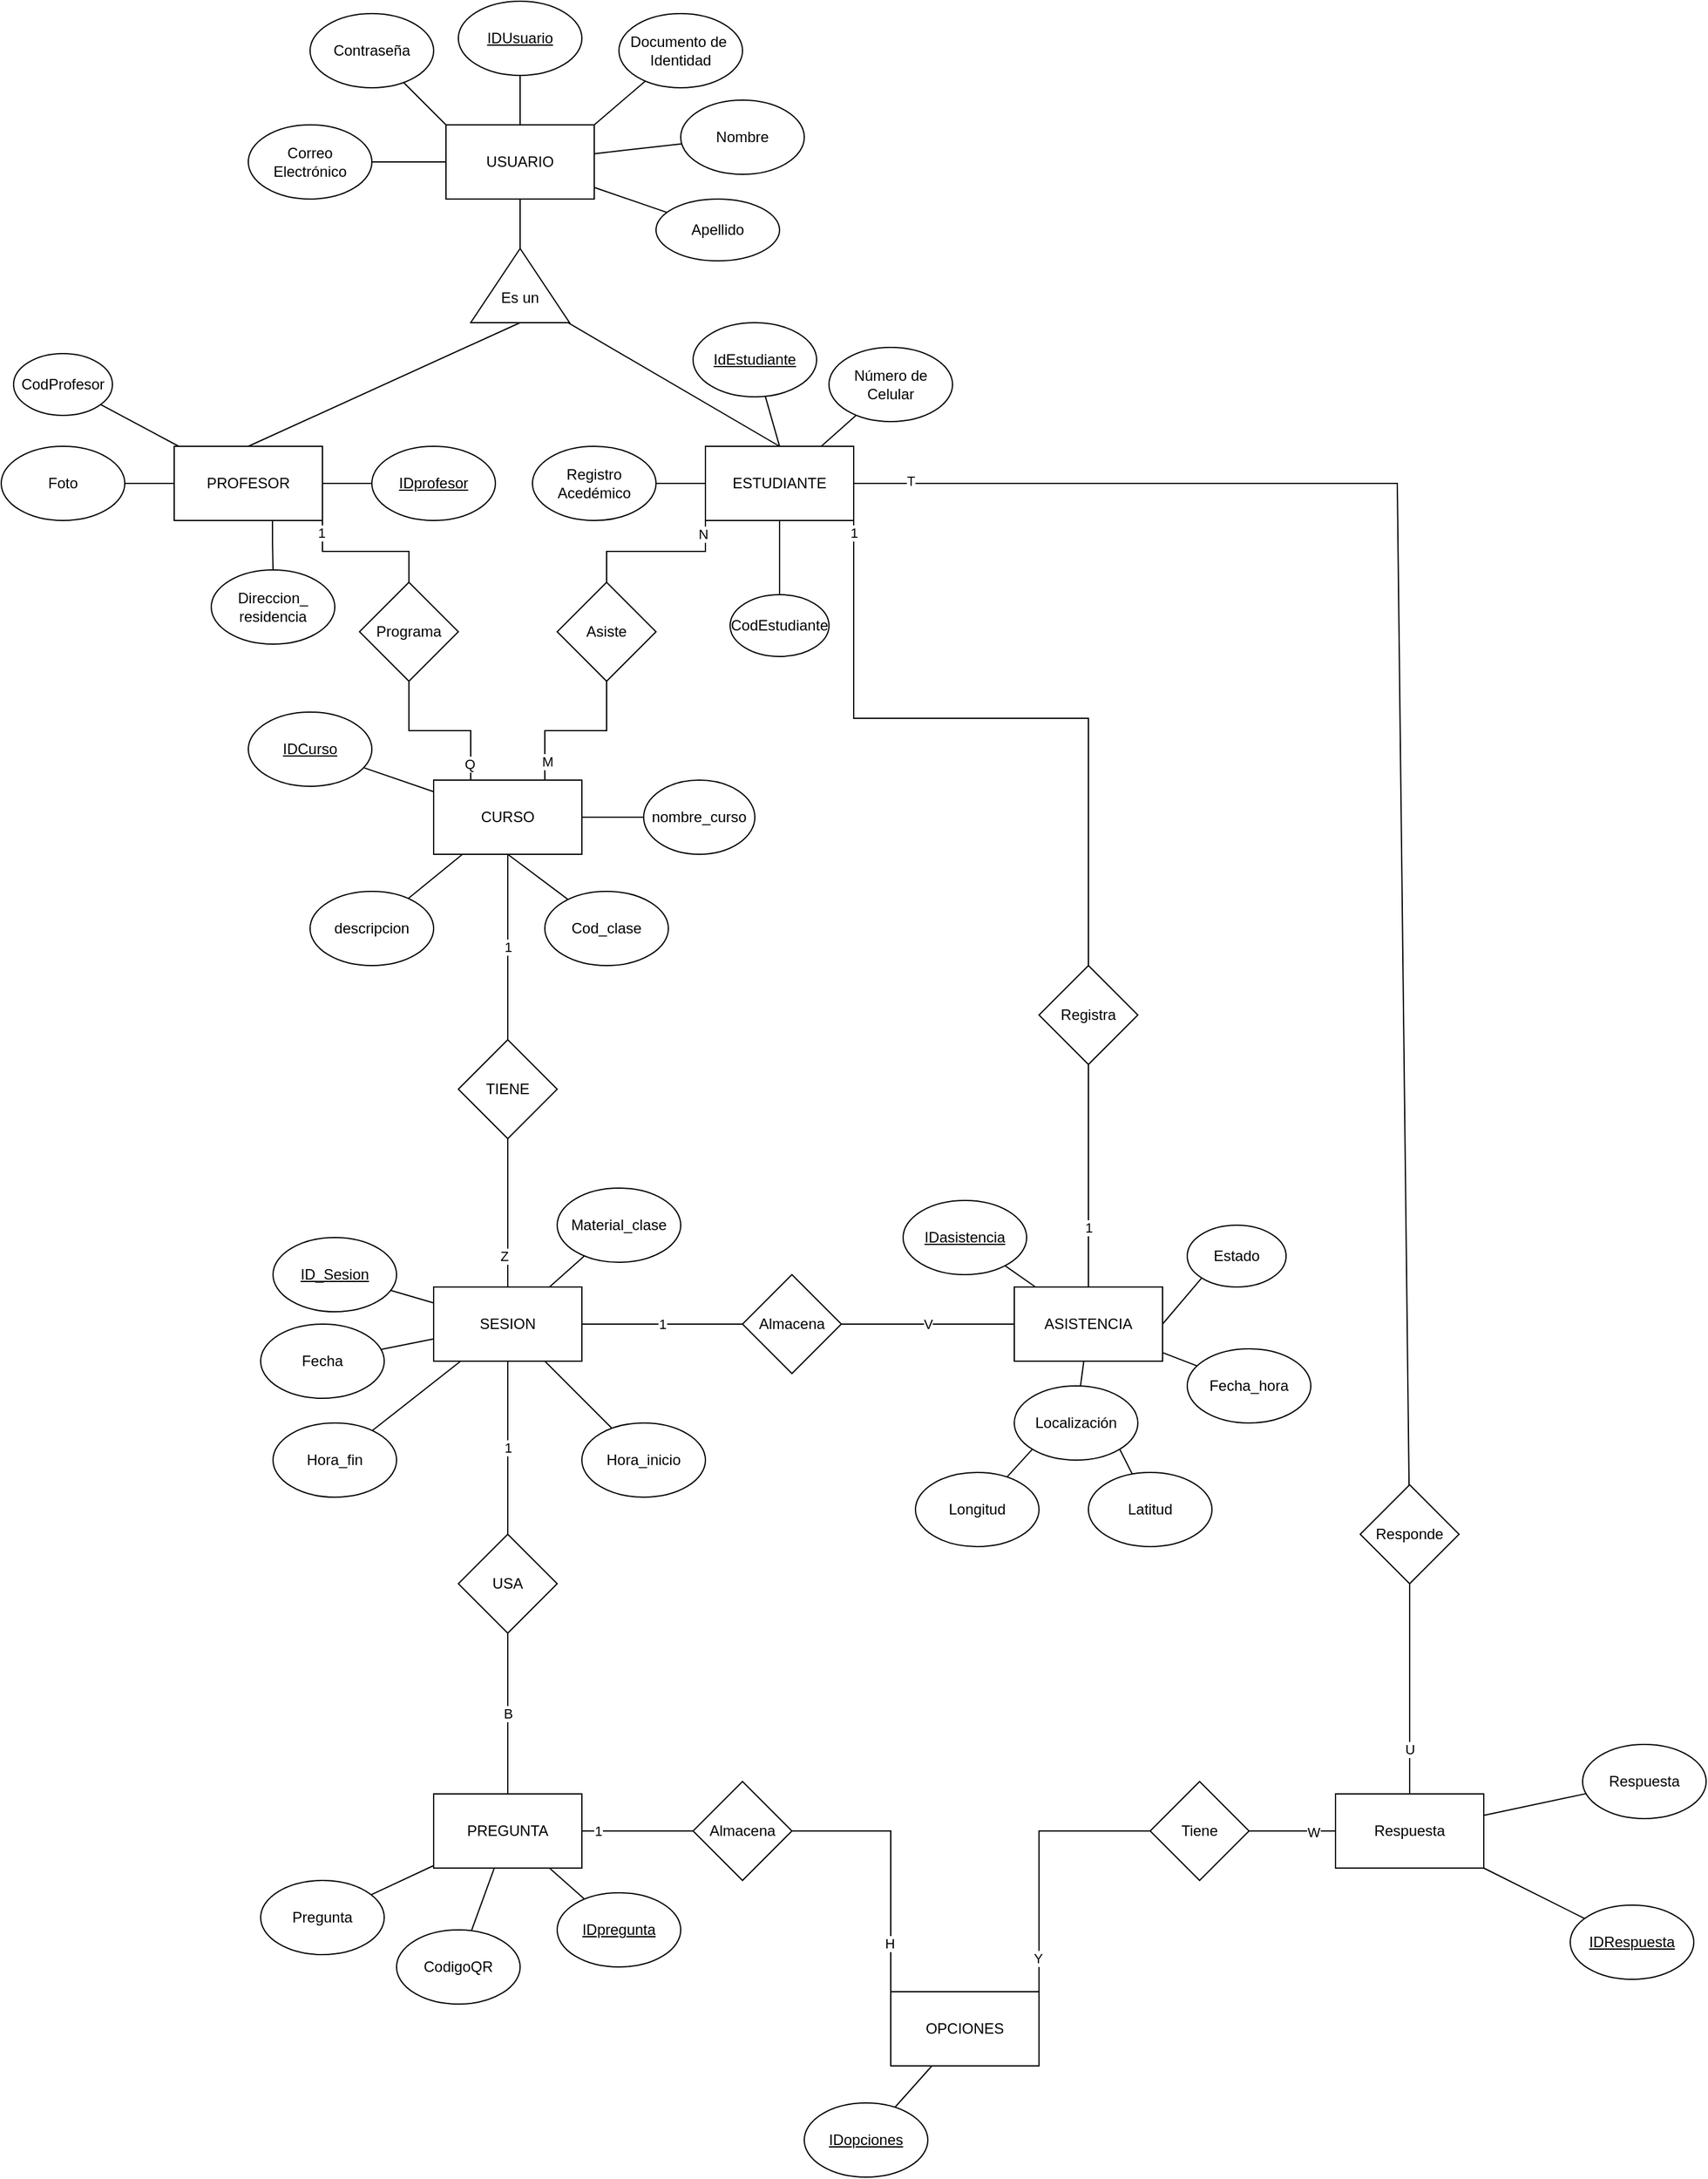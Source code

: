 <mxfile version="24.8.6">
  <diagram name="Página-1" id="SKr4JnAI6dUfP8ET-OXA">
    <mxGraphModel dx="2868" dy="1560" grid="1" gridSize="10" guides="1" tooltips="1" connect="1" arrows="1" fold="1" page="1" pageScale="1" pageWidth="1920" pageHeight="1200" math="0" shadow="0">
      <root>
        <mxCell id="0" />
        <mxCell id="1" parent="0" />
        <mxCell id="InTDDSVPD--su6Mw10KX-32" value="" style="edgeStyle=orthogonalEdgeStyle;rounded=0;orthogonalLoop=1;jettySize=auto;html=1;endArrow=none;endFill=0;" parent="1" source="InTDDSVPD--su6Mw10KX-1" target="InTDDSVPD--su6Mw10KX-16" edge="1">
          <mxGeometry relative="1" as="geometry" />
        </mxCell>
        <mxCell id="InTDDSVPD--su6Mw10KX-33" value="" style="edgeStyle=orthogonalEdgeStyle;rounded=0;orthogonalLoop=1;jettySize=auto;html=1;endArrow=none;endFill=0;" parent="1" source="InTDDSVPD--su6Mw10KX-1" target="InTDDSVPD--su6Mw10KX-14" edge="1">
          <mxGeometry relative="1" as="geometry" />
        </mxCell>
        <mxCell id="InTDDSVPD--su6Mw10KX-86" value="" style="rounded=0;orthogonalLoop=1;jettySize=auto;html=1;endArrow=none;endFill=0;" parent="1" source="InTDDSVPD--su6Mw10KX-1" target="InTDDSVPD--su6Mw10KX-77" edge="1">
          <mxGeometry relative="1" as="geometry" />
        </mxCell>
        <mxCell id="InTDDSVPD--su6Mw10KX-1" value="USUARIO" style="rounded=0;whiteSpace=wrap;html=1;" parent="1" vertex="1">
          <mxGeometry x="740" y="100" width="120" height="60" as="geometry" />
        </mxCell>
        <mxCell id="InTDDSVPD--su6Mw10KX-38" value="" style="rounded=0;orthogonalLoop=1;jettySize=auto;html=1;endArrow=none;endFill=0;exitX=0.5;exitY=0;exitDx=0;exitDy=0;" parent="1" source="InTDDSVPD--su6Mw10KX-2" target="InTDDSVPD--su6Mw10KX-17" edge="1">
          <mxGeometry relative="1" as="geometry">
            <mxPoint x="1040" y="360" as="sourcePoint" />
          </mxGeometry>
        </mxCell>
        <mxCell id="InTDDSVPD--su6Mw10KX-40" value="" style="rounded=0;orthogonalLoop=1;jettySize=auto;html=1;endArrow=none;endFill=0;" parent="1" source="InTDDSVPD--su6Mw10KX-2" target="InTDDSVPD--su6Mw10KX-22" edge="1">
          <mxGeometry relative="1" as="geometry" />
        </mxCell>
        <mxCell id="InTDDSVPD--su6Mw10KX-2" value="ESTUDIANTE" style="rounded=0;whiteSpace=wrap;html=1;" parent="1" vertex="1">
          <mxGeometry x="950" y="360" width="120" height="60" as="geometry" />
        </mxCell>
        <mxCell id="InTDDSVPD--su6Mw10KX-29" value="" style="edgeStyle=orthogonalEdgeStyle;rounded=0;orthogonalLoop=1;jettySize=auto;html=1;endArrow=none;endFill=0;" parent="1" source="InTDDSVPD--su6Mw10KX-3" target="InTDDSVPD--su6Mw10KX-21" edge="1">
          <mxGeometry relative="1" as="geometry" />
        </mxCell>
        <mxCell id="InTDDSVPD--su6Mw10KX-30" value="" style="edgeStyle=orthogonalEdgeStyle;rounded=0;orthogonalLoop=1;jettySize=auto;html=1;endArrow=none;endFill=0;" parent="1" source="InTDDSVPD--su6Mw10KX-3" target="InTDDSVPD--su6Mw10KX-18" edge="1">
          <mxGeometry relative="1" as="geometry" />
        </mxCell>
        <mxCell id="InTDDSVPD--su6Mw10KX-31" value="" style="edgeStyle=orthogonalEdgeStyle;rounded=0;orthogonalLoop=1;jettySize=auto;html=1;endArrow=none;endFill=0;exitX=0.663;exitY=0.964;exitDx=0;exitDy=0;exitPerimeter=0;" parent="1" source="InTDDSVPD--su6Mw10KX-3" target="InTDDSVPD--su6Mw10KX-20" edge="1">
          <mxGeometry relative="1" as="geometry" />
        </mxCell>
        <mxCell id="InTDDSVPD--su6Mw10KX-3" value="PROFESOR" style="rounded=0;whiteSpace=wrap;html=1;" parent="1" vertex="1">
          <mxGeometry x="520" y="360" width="120" height="60" as="geometry" />
        </mxCell>
        <mxCell id="InTDDSVPD--su6Mw10KX-46" value="" style="rounded=0;orthogonalLoop=1;jettySize=auto;html=1;endArrow=none;endFill=0;" parent="1" source="InTDDSVPD--su6Mw10KX-5" target="InTDDSVPD--su6Mw10KX-41" edge="1">
          <mxGeometry relative="1" as="geometry" />
        </mxCell>
        <mxCell id="InTDDSVPD--su6Mw10KX-5" value="CURSO" style="rounded=0;whiteSpace=wrap;html=1;" parent="1" vertex="1">
          <mxGeometry x="730" y="630" width="120" height="60" as="geometry" />
        </mxCell>
        <mxCell id="InTDDSVPD--su6Mw10KX-57" value="" style="rounded=0;orthogonalLoop=1;jettySize=auto;html=1;endArrow=none;endFill=0;" parent="1" source="InTDDSVPD--su6Mw10KX-6" target="InTDDSVPD--su6Mw10KX-56" edge="1">
          <mxGeometry relative="1" as="geometry" />
        </mxCell>
        <mxCell id="InTDDSVPD--su6Mw10KX-60" value="" style="rounded=0;orthogonalLoop=1;jettySize=auto;html=1;endArrow=none;endFill=0;" parent="1" source="InTDDSVPD--su6Mw10KX-6" target="InTDDSVPD--su6Mw10KX-51" edge="1">
          <mxGeometry relative="1" as="geometry" />
        </mxCell>
        <mxCell id="InTDDSVPD--su6Mw10KX-6" value="ASISTENCIA" style="rounded=0;whiteSpace=wrap;html=1;" parent="1" vertex="1">
          <mxGeometry x="1200" y="1040" width="120" height="60" as="geometry" />
        </mxCell>
        <mxCell id="Obs5ATMhI5aagDlobxmG-7" value="" style="edgeStyle=orthogonalEdgeStyle;rounded=0;orthogonalLoop=1;jettySize=auto;html=1;endArrow=none;endFill=0;" parent="1" source="InTDDSVPD--su6Mw10KX-7" target="pCD0jgpHs92SvYQqpGJX-36" edge="1">
          <mxGeometry relative="1" as="geometry" />
        </mxCell>
        <mxCell id="Obs5ATMhI5aagDlobxmG-8" value="1" style="edgeLabel;html=1;align=center;verticalAlign=middle;resizable=0;points=[];" parent="Obs5ATMhI5aagDlobxmG-7" vertex="1" connectable="0">
          <mxGeometry x="-0.708" relative="1" as="geometry">
            <mxPoint as="offset" />
          </mxGeometry>
        </mxCell>
        <mxCell id="InTDDSVPD--su6Mw10KX-7" value="PREGUNTA" style="rounded=0;whiteSpace=wrap;html=1;" parent="1" vertex="1">
          <mxGeometry x="730" y="1450" width="120" height="60" as="geometry" />
        </mxCell>
        <mxCell id="InTDDSVPD--su6Mw10KX-35" value="" style="rounded=0;orthogonalLoop=1;jettySize=auto;html=1;entryX=1;entryY=0;entryDx=0;entryDy=0;endArrow=none;endFill=0;" parent="1" source="InTDDSVPD--su6Mw10KX-11" target="InTDDSVPD--su6Mw10KX-1" edge="1">
          <mxGeometry relative="1" as="geometry" />
        </mxCell>
        <mxCell id="InTDDSVPD--su6Mw10KX-11" value="Documento de&amp;nbsp;&lt;div&gt;Identidad&lt;/div&gt;" style="ellipse;whiteSpace=wrap;html=1;" parent="1" vertex="1">
          <mxGeometry x="880" y="10" width="100" height="60" as="geometry" />
        </mxCell>
        <mxCell id="InTDDSVPD--su6Mw10KX-34" value="" style="rounded=0;orthogonalLoop=1;jettySize=auto;html=1;entryX=0;entryY=0;entryDx=0;entryDy=0;endArrow=none;endFill=0;" parent="1" source="InTDDSVPD--su6Mw10KX-13" target="InTDDSVPD--su6Mw10KX-1" edge="1">
          <mxGeometry relative="1" as="geometry" />
        </mxCell>
        <mxCell id="InTDDSVPD--su6Mw10KX-13" value="Contraseña" style="ellipse;whiteSpace=wrap;html=1;" parent="1" vertex="1">
          <mxGeometry x="630" y="10" width="100" height="60" as="geometry" />
        </mxCell>
        <mxCell id="InTDDSVPD--su6Mw10KX-14" value="Correo Electrónico" style="ellipse;whiteSpace=wrap;html=1;" parent="1" vertex="1">
          <mxGeometry x="580" y="100" width="100" height="60" as="geometry" />
        </mxCell>
        <mxCell id="InTDDSVPD--su6Mw10KX-36" value="" style="rounded=0;orthogonalLoop=1;jettySize=auto;html=1;endArrow=none;endFill=0;" parent="1" source="InTDDSVPD--su6Mw10KX-15" target="InTDDSVPD--su6Mw10KX-1" edge="1">
          <mxGeometry relative="1" as="geometry" />
        </mxCell>
        <mxCell id="InTDDSVPD--su6Mw10KX-15" value="Nombre" style="ellipse;whiteSpace=wrap;html=1;" parent="1" vertex="1">
          <mxGeometry x="930" y="80" width="100" height="60" as="geometry" />
        </mxCell>
        <mxCell id="InTDDSVPD--su6Mw10KX-16" value="&lt;u&gt;IDUsuario&lt;/u&gt;" style="ellipse;whiteSpace=wrap;html=1;" parent="1" vertex="1">
          <mxGeometry x="750" width="100" height="60" as="geometry" />
        </mxCell>
        <mxCell id="InTDDSVPD--su6Mw10KX-17" value="&lt;u&gt;IdEstudiante&lt;/u&gt;" style="ellipse;whiteSpace=wrap;html=1;" parent="1" vertex="1">
          <mxGeometry x="940" y="260" width="100" height="60" as="geometry" />
        </mxCell>
        <mxCell id="InTDDSVPD--su6Mw10KX-18" value="&lt;u&gt;IDprofesor&lt;/u&gt;" style="ellipse;whiteSpace=wrap;html=1;" parent="1" vertex="1">
          <mxGeometry x="680" y="360" width="100" height="60" as="geometry" />
        </mxCell>
        <mxCell id="InTDDSVPD--su6Mw10KX-20" value="Direccion_&lt;div&gt;residencia&lt;/div&gt;" style="ellipse;whiteSpace=wrap;html=1;" parent="1" vertex="1">
          <mxGeometry x="550" y="460" width="100" height="60" as="geometry" />
        </mxCell>
        <mxCell id="InTDDSVPD--su6Mw10KX-21" value="Foto" style="ellipse;whiteSpace=wrap;html=1;" parent="1" vertex="1">
          <mxGeometry x="380" y="360" width="100" height="60" as="geometry" />
        </mxCell>
        <mxCell id="InTDDSVPD--su6Mw10KX-22" value="Número de Celular" style="ellipse;whiteSpace=wrap;html=1;" parent="1" vertex="1">
          <mxGeometry x="1050" y="280" width="100" height="60" as="geometry" />
        </mxCell>
        <mxCell id="InTDDSVPD--su6Mw10KX-37" value="" style="rounded=0;orthogonalLoop=1;jettySize=auto;html=1;endArrow=none;endFill=0;" parent="1" source="InTDDSVPD--su6Mw10KX-23" target="InTDDSVPD--su6Mw10KX-2" edge="1">
          <mxGeometry relative="1" as="geometry" />
        </mxCell>
        <mxCell id="InTDDSVPD--su6Mw10KX-23" value="Registro Acedémico" style="ellipse;whiteSpace=wrap;html=1;" parent="1" vertex="1">
          <mxGeometry x="810" y="360" width="100" height="60" as="geometry" />
        </mxCell>
        <mxCell id="InTDDSVPD--su6Mw10KX-41" value="&lt;u&gt;IDCurso&lt;/u&gt;" style="ellipse;whiteSpace=wrap;html=1;" parent="1" vertex="1">
          <mxGeometry x="580" y="575" width="100" height="60" as="geometry" />
        </mxCell>
        <mxCell id="InTDDSVPD--su6Mw10KX-50" value="" style="rounded=0;orthogonalLoop=1;jettySize=auto;html=1;endArrow=none;endFill=0;entryX=0.5;entryY=1;entryDx=0;entryDy=0;" parent="1" source="InTDDSVPD--su6Mw10KX-42" target="InTDDSVPD--su6Mw10KX-5" edge="1">
          <mxGeometry relative="1" as="geometry">
            <mxPoint x="770" y="700" as="targetPoint" />
          </mxGeometry>
        </mxCell>
        <mxCell id="InTDDSVPD--su6Mw10KX-42" value="Cod_clase" style="ellipse;whiteSpace=wrap;html=1;" parent="1" vertex="1">
          <mxGeometry x="820" y="720" width="100" height="60" as="geometry" />
        </mxCell>
        <mxCell id="InTDDSVPD--su6Mw10KX-49" value="" style="rounded=0;orthogonalLoop=1;jettySize=auto;html=1;endArrow=none;endFill=0;" parent="1" source="InTDDSVPD--su6Mw10KX-43" target="InTDDSVPD--su6Mw10KX-5" edge="1">
          <mxGeometry relative="1" as="geometry" />
        </mxCell>
        <mxCell id="InTDDSVPD--su6Mw10KX-43" value="descripcion" style="ellipse;whiteSpace=wrap;html=1;" parent="1" vertex="1">
          <mxGeometry x="630" y="720" width="100" height="60" as="geometry" />
        </mxCell>
        <mxCell id="InTDDSVPD--su6Mw10KX-51" value="Fecha_hora" style="ellipse;whiteSpace=wrap;html=1;" parent="1" vertex="1">
          <mxGeometry x="1340" y="1090" width="100" height="60" as="geometry" />
        </mxCell>
        <mxCell id="InTDDSVPD--su6Mw10KX-61" value="" style="rounded=0;orthogonalLoop=1;jettySize=auto;html=1;endArrow=none;endFill=0;" parent="1" source="InTDDSVPD--su6Mw10KX-53" target="InTDDSVPD--su6Mw10KX-6" edge="1">
          <mxGeometry relative="1" as="geometry" />
        </mxCell>
        <mxCell id="InTDDSVPD--su6Mw10KX-53" value="Localización" style="ellipse;whiteSpace=wrap;html=1;" parent="1" vertex="1">
          <mxGeometry x="1200" y="1120" width="100" height="60" as="geometry" />
        </mxCell>
        <mxCell id="InTDDSVPD--su6Mw10KX-64" value="" style="rounded=0;orthogonalLoop=1;jettySize=auto;html=1;entryX=0;entryY=1;entryDx=0;entryDy=0;endArrow=none;endFill=0;" parent="1" source="InTDDSVPD--su6Mw10KX-54" target="InTDDSVPD--su6Mw10KX-53" edge="1">
          <mxGeometry relative="1" as="geometry" />
        </mxCell>
        <mxCell id="InTDDSVPD--su6Mw10KX-54" value="Longitud" style="ellipse;whiteSpace=wrap;html=1;" parent="1" vertex="1">
          <mxGeometry x="1120" y="1190" width="100" height="60" as="geometry" />
        </mxCell>
        <mxCell id="InTDDSVPD--su6Mw10KX-63" value="" style="rounded=0;orthogonalLoop=1;jettySize=auto;html=1;endArrow=none;endFill=0;entryX=1;entryY=1;entryDx=0;entryDy=0;" parent="1" source="InTDDSVPD--su6Mw10KX-55" target="InTDDSVPD--su6Mw10KX-53" edge="1">
          <mxGeometry relative="1" as="geometry" />
        </mxCell>
        <mxCell id="InTDDSVPD--su6Mw10KX-55" value="Latitud" style="ellipse;whiteSpace=wrap;html=1;" parent="1" vertex="1">
          <mxGeometry x="1260" y="1190" width="100" height="60" as="geometry" />
        </mxCell>
        <mxCell id="InTDDSVPD--su6Mw10KX-56" value="&lt;u&gt;IDasistencia&lt;/u&gt;" style="ellipse;whiteSpace=wrap;html=1;" parent="1" vertex="1">
          <mxGeometry x="1110" y="970" width="100" height="60" as="geometry" />
        </mxCell>
        <mxCell id="InTDDSVPD--su6Mw10KX-73" value="" style="rounded=0;orthogonalLoop=1;jettySize=auto;html=1;endArrow=none;endFill=0;" parent="1" source="InTDDSVPD--su6Mw10KX-66" target="InTDDSVPD--su6Mw10KX-7" edge="1">
          <mxGeometry relative="1" as="geometry" />
        </mxCell>
        <mxCell id="InTDDSVPD--su6Mw10KX-66" value="CodigoQR" style="ellipse;whiteSpace=wrap;html=1;" parent="1" vertex="1">
          <mxGeometry x="700" y="1560" width="100" height="60" as="geometry" />
        </mxCell>
        <mxCell id="InTDDSVPD--su6Mw10KX-71" value="" style="rounded=0;orthogonalLoop=1;jettySize=auto;html=1;endArrow=none;endFill=0;" parent="1" source="InTDDSVPD--su6Mw10KX-67" target="InTDDSVPD--su6Mw10KX-7" edge="1">
          <mxGeometry relative="1" as="geometry" />
        </mxCell>
        <mxCell id="InTDDSVPD--su6Mw10KX-67" value="&lt;u&gt;IDpregunta&lt;/u&gt;" style="ellipse;whiteSpace=wrap;html=1;" parent="1" vertex="1">
          <mxGeometry x="830" y="1530" width="100" height="60" as="geometry" />
        </mxCell>
        <mxCell id="InTDDSVPD--su6Mw10KX-77" value="" style="triangle;whiteSpace=wrap;html=1;rotation=-90;" parent="1" vertex="1">
          <mxGeometry x="770" y="190" width="60" height="80" as="geometry" />
        </mxCell>
        <mxCell id="InTDDSVPD--su6Mw10KX-78" value="Es un" style="text;html=1;align=center;verticalAlign=middle;whiteSpace=wrap;rounded=0;" parent="1" vertex="1">
          <mxGeometry x="780" y="230" width="40" height="20" as="geometry" />
        </mxCell>
        <mxCell id="InTDDSVPD--su6Mw10KX-79" value="" style="endArrow=none;html=1;rounded=0;entryX=0.5;entryY=0;entryDx=0;entryDy=0;exitX=-0.006;exitY=0.991;exitDx=0;exitDy=0;exitPerimeter=0;" parent="1" source="InTDDSVPD--su6Mw10KX-77" target="InTDDSVPD--su6Mw10KX-2" edge="1">
          <mxGeometry width="50" height="50" relative="1" as="geometry">
            <mxPoint x="720" y="390" as="sourcePoint" />
            <mxPoint x="770" y="340" as="targetPoint" />
          </mxGeometry>
        </mxCell>
        <mxCell id="InTDDSVPD--su6Mw10KX-81" value="" style="endArrow=none;html=1;rounded=0;exitX=0;exitY=0.5;exitDx=0;exitDy=0;entryX=0.5;entryY=0;entryDx=0;entryDy=0;" parent="1" source="InTDDSVPD--su6Mw10KX-77" target="InTDDSVPD--su6Mw10KX-3" edge="1">
          <mxGeometry width="50" height="50" relative="1" as="geometry">
            <mxPoint x="570" y="310" as="sourcePoint" />
            <mxPoint x="620" y="260" as="targetPoint" />
          </mxGeometry>
        </mxCell>
        <mxCell id="InTDDSVPD--su6Mw10KX-90" value="" style="rounded=0;orthogonalLoop=1;jettySize=auto;html=1;endArrow=none;endFill=0;edgeStyle=orthogonalEdgeStyle;entryX=1;entryY=0.25;entryDx=0;entryDy=0;exitX=0.5;exitY=0;exitDx=0;exitDy=0;" parent="1" source="InTDDSVPD--su6Mw10KX-89" target="InTDDSVPD--su6Mw10KX-2" edge="1">
          <mxGeometry relative="1" as="geometry">
            <Array as="points">
              <mxPoint x="1260" y="580" />
              <mxPoint x="1070" y="580" />
            </Array>
          </mxGeometry>
        </mxCell>
        <mxCell id="InTDDSVPD--su6Mw10KX-122" value="1" style="edgeLabel;html=1;align=center;verticalAlign=middle;resizable=0;points=[];" parent="InTDDSVPD--su6Mw10KX-90" vertex="1" connectable="0">
          <mxGeometry x="0.815" relative="1" as="geometry">
            <mxPoint as="offset" />
          </mxGeometry>
        </mxCell>
        <mxCell id="InTDDSVPD--su6Mw10KX-91" value="" style="rounded=0;orthogonalLoop=1;jettySize=auto;html=1;endArrow=none;endFill=0;edgeStyle=orthogonalEdgeStyle;" parent="1" source="InTDDSVPD--su6Mw10KX-89" target="InTDDSVPD--su6Mw10KX-6" edge="1">
          <mxGeometry relative="1" as="geometry" />
        </mxCell>
        <mxCell id="InTDDSVPD--su6Mw10KX-123" value="1" style="edgeLabel;html=1;align=center;verticalAlign=middle;resizable=0;points=[];" parent="InTDDSVPD--su6Mw10KX-91" vertex="1" connectable="0">
          <mxGeometry x="0.466" relative="1" as="geometry">
            <mxPoint as="offset" />
          </mxGeometry>
        </mxCell>
        <mxCell id="InTDDSVPD--su6Mw10KX-89" value="Registra" style="rhombus;whiteSpace=wrap;html=1;" parent="1" vertex="1">
          <mxGeometry x="1220" y="780" width="80" height="80" as="geometry" />
        </mxCell>
        <mxCell id="InTDDSVPD--su6Mw10KX-93" value="" style="rounded=0;orthogonalLoop=1;jettySize=auto;html=1;endArrow=none;endFill=0;exitX=0.5;exitY=0;exitDx=0;exitDy=0;edgeStyle=orthogonalEdgeStyle;entryX=0;entryY=1;entryDx=0;entryDy=0;" parent="1" source="InTDDSVPD--su6Mw10KX-92" target="InTDDSVPD--su6Mw10KX-2" edge="1">
          <mxGeometry relative="1" as="geometry" />
        </mxCell>
        <mxCell id="InTDDSVPD--su6Mw10KX-109" value="N" style="edgeLabel;html=1;align=center;verticalAlign=middle;resizable=0;points=[];" parent="InTDDSVPD--su6Mw10KX-93" vertex="1" connectable="0">
          <mxGeometry x="0.834" y="2" relative="1" as="geometry">
            <mxPoint as="offset" />
          </mxGeometry>
        </mxCell>
        <mxCell id="InTDDSVPD--su6Mw10KX-94" value="" style="edgeStyle=orthogonalEdgeStyle;rounded=0;orthogonalLoop=1;jettySize=auto;html=1;endArrow=none;endFill=0;entryX=0.75;entryY=0;entryDx=0;entryDy=0;" parent="1" source="InTDDSVPD--su6Mw10KX-92" target="InTDDSVPD--su6Mw10KX-5" edge="1">
          <mxGeometry relative="1" as="geometry" />
        </mxCell>
        <mxCell id="InTDDSVPD--su6Mw10KX-110" value="M" style="edgeLabel;html=1;align=center;verticalAlign=middle;resizable=0;points=[];" parent="InTDDSVPD--su6Mw10KX-94" vertex="1" connectable="0">
          <mxGeometry x="0.758" y="2" relative="1" as="geometry">
            <mxPoint as="offset" />
          </mxGeometry>
        </mxCell>
        <mxCell id="InTDDSVPD--su6Mw10KX-92" value="Asiste" style="rhombus;whiteSpace=wrap;html=1;" parent="1" vertex="1">
          <mxGeometry x="830" y="470" width="80" height="80" as="geometry" />
        </mxCell>
        <mxCell id="InTDDSVPD--su6Mw10KX-96" value="" style="edgeStyle=orthogonalEdgeStyle;rounded=0;orthogonalLoop=1;jettySize=auto;html=1;endArrow=none;endFill=0;entryX=1;entryY=1;entryDx=0;entryDy=0;exitX=0.5;exitY=0;exitDx=0;exitDy=0;" parent="1" source="InTDDSVPD--su6Mw10KX-95" target="InTDDSVPD--su6Mw10KX-3" edge="1">
          <mxGeometry relative="1" as="geometry" />
        </mxCell>
        <mxCell id="InTDDSVPD--su6Mw10KX-111" value="1" style="edgeLabel;html=1;align=center;verticalAlign=middle;resizable=0;points=[];" parent="InTDDSVPD--su6Mw10KX-96" vertex="1" connectable="0">
          <mxGeometry x="0.84" y="1" relative="1" as="geometry">
            <mxPoint as="offset" />
          </mxGeometry>
        </mxCell>
        <mxCell id="InTDDSVPD--su6Mw10KX-97" value="" style="edgeStyle=orthogonalEdgeStyle;rounded=0;orthogonalLoop=1;jettySize=auto;html=1;endArrow=none;endFill=0;entryX=0.25;entryY=0;entryDx=0;entryDy=0;" parent="1" source="InTDDSVPD--su6Mw10KX-95" target="InTDDSVPD--su6Mw10KX-5" edge="1">
          <mxGeometry relative="1" as="geometry" />
        </mxCell>
        <mxCell id="InTDDSVPD--su6Mw10KX-112" value="Q" style="edgeLabel;html=1;align=center;verticalAlign=middle;resizable=0;points=[];" parent="InTDDSVPD--su6Mw10KX-97" vertex="1" connectable="0">
          <mxGeometry x="0.795" y="-1" relative="1" as="geometry">
            <mxPoint as="offset" />
          </mxGeometry>
        </mxCell>
        <mxCell id="InTDDSVPD--su6Mw10KX-95" value="Programa" style="rhombus;whiteSpace=wrap;html=1;" parent="1" vertex="1">
          <mxGeometry x="670" y="470" width="80" height="80" as="geometry" />
        </mxCell>
        <mxCell id="InTDDSVPD--su6Mw10KX-98" value="Responde" style="rhombus;whiteSpace=wrap;html=1;" parent="1" vertex="1">
          <mxGeometry x="1480" y="1200" width="80" height="80" as="geometry" />
        </mxCell>
        <mxCell id="Ly8pcLTeFkxgY5-yv_l1-1" value="Apellido" style="ellipse;whiteSpace=wrap;html=1;" parent="1" vertex="1">
          <mxGeometry x="910" y="160" width="100" height="50" as="geometry" />
        </mxCell>
        <mxCell id="Ly8pcLTeFkxgY5-yv_l1-2" value="" style="endArrow=none;html=1;rounded=0;" parent="1" source="InTDDSVPD--su6Mw10KX-1" target="Ly8pcLTeFkxgY5-yv_l1-1" edge="1">
          <mxGeometry width="50" height="50" relative="1" as="geometry">
            <mxPoint x="820" y="260" as="sourcePoint" />
            <mxPoint x="870" y="210" as="targetPoint" />
          </mxGeometry>
        </mxCell>
        <mxCell id="Ly8pcLTeFkxgY5-yv_l1-3" value="nombre_curso" style="ellipse;whiteSpace=wrap;html=1;" parent="1" vertex="1">
          <mxGeometry x="900" y="630" width="90" height="60" as="geometry" />
        </mxCell>
        <mxCell id="Ly8pcLTeFkxgY5-yv_l1-7" value="" style="endArrow=none;html=1;rounded=0;exitX=0;exitY=0.5;exitDx=0;exitDy=0;entryX=1;entryY=0.5;entryDx=0;entryDy=0;" parent="1" source="Ly8pcLTeFkxgY5-yv_l1-3" target="InTDDSVPD--su6Mw10KX-5" edge="1">
          <mxGeometry width="50" height="50" relative="1" as="geometry">
            <mxPoint x="750" y="700" as="sourcePoint" />
            <mxPoint x="800" y="650" as="targetPoint" />
          </mxGeometry>
        </mxCell>
        <mxCell id="Ly8pcLTeFkxgY5-yv_l1-8" value="Estado" style="ellipse;whiteSpace=wrap;html=1;" parent="1" vertex="1">
          <mxGeometry x="1340" y="990" width="80" height="50" as="geometry" />
        </mxCell>
        <mxCell id="Ly8pcLTeFkxgY5-yv_l1-35" value="" style="endArrow=none;html=1;rounded=0;entryX=0;entryY=1;entryDx=0;entryDy=0;exitX=1;exitY=0.5;exitDx=0;exitDy=0;" parent="1" source="InTDDSVPD--su6Mw10KX-6" target="Ly8pcLTeFkxgY5-yv_l1-8" edge="1">
          <mxGeometry width="50" height="50" relative="1" as="geometry">
            <mxPoint x="1440" y="850" as="sourcePoint" />
            <mxPoint x="1490" y="800" as="targetPoint" />
          </mxGeometry>
        </mxCell>
        <mxCell id="pCD0jgpHs92SvYQqpGJX-9" value="SESION" style="rounded=0;whiteSpace=wrap;html=1;" parent="1" vertex="1">
          <mxGeometry x="730" y="1040" width="120" height="60" as="geometry" />
        </mxCell>
        <mxCell id="pCD0jgpHs92SvYQqpGJX-10" value="&lt;u&gt;ID_Sesion&lt;/u&gt;" style="ellipse;whiteSpace=wrap;html=1;" parent="1" vertex="1">
          <mxGeometry x="600" y="1000" width="100" height="60" as="geometry" />
        </mxCell>
        <mxCell id="pCD0jgpHs92SvYQqpGJX-11" value="Material_clase" style="ellipse;whiteSpace=wrap;html=1;" parent="1" vertex="1">
          <mxGeometry x="830" y="960" width="100" height="60" as="geometry" />
        </mxCell>
        <mxCell id="pCD0jgpHs92SvYQqpGJX-12" value="Fecha" style="ellipse;whiteSpace=wrap;html=1;" parent="1" vertex="1">
          <mxGeometry x="590" y="1070" width="100" height="60" as="geometry" />
        </mxCell>
        <mxCell id="pCD0jgpHs92SvYQqpGJX-13" value="Hora_fin" style="ellipse;whiteSpace=wrap;html=1;" parent="1" vertex="1">
          <mxGeometry x="600" y="1150" width="100" height="60" as="geometry" />
        </mxCell>
        <mxCell id="pCD0jgpHs92SvYQqpGJX-14" value="Hora_inicio" style="ellipse;whiteSpace=wrap;html=1;" parent="1" vertex="1">
          <mxGeometry x="850" y="1150" width="100" height="60" as="geometry" />
        </mxCell>
        <mxCell id="pCD0jgpHs92SvYQqpGJX-15" value="TIENE" style="rhombus;whiteSpace=wrap;html=1;" parent="1" vertex="1">
          <mxGeometry x="750" y="840" width="80" height="80" as="geometry" />
        </mxCell>
        <mxCell id="pCD0jgpHs92SvYQqpGJX-16" value="1" style="endArrow=none;html=1;rounded=0;entryX=0.5;entryY=1;entryDx=0;entryDy=0;exitX=0.5;exitY=0;exitDx=0;exitDy=0;" parent="1" source="pCD0jgpHs92SvYQqpGJX-15" target="InTDDSVPD--su6Mw10KX-5" edge="1">
          <mxGeometry width="50" height="50" relative="1" as="geometry">
            <mxPoint x="710" y="860" as="sourcePoint" />
            <mxPoint x="760" y="810" as="targetPoint" />
          </mxGeometry>
        </mxCell>
        <mxCell id="pCD0jgpHs92SvYQqpGJX-17" value="" style="endArrow=none;html=1;rounded=0;exitX=0.5;exitY=0;exitDx=0;exitDy=0;entryX=0.5;entryY=1;entryDx=0;entryDy=0;" parent="1" source="pCD0jgpHs92SvYQqpGJX-9" target="pCD0jgpHs92SvYQqpGJX-15" edge="1">
          <mxGeometry width="50" height="50" relative="1" as="geometry">
            <mxPoint x="710" y="860" as="sourcePoint" />
            <mxPoint x="760" y="810" as="targetPoint" />
          </mxGeometry>
        </mxCell>
        <mxCell id="pCD0jgpHs92SvYQqpGJX-18" value="Z" style="edgeLabel;html=1;align=center;verticalAlign=middle;resizable=0;points=[];" parent="pCD0jgpHs92SvYQqpGJX-17" vertex="1" connectable="0">
          <mxGeometry x="-0.578" y="3" relative="1" as="geometry">
            <mxPoint as="offset" />
          </mxGeometry>
        </mxCell>
        <mxCell id="pCD0jgpHs92SvYQqpGJX-19" value="" style="endArrow=none;html=1;rounded=0;" parent="1" source="pCD0jgpHs92SvYQqpGJX-10" target="pCD0jgpHs92SvYQqpGJX-9" edge="1">
          <mxGeometry width="50" height="50" relative="1" as="geometry">
            <mxPoint x="710" y="1030" as="sourcePoint" />
            <mxPoint x="760" y="980" as="targetPoint" />
          </mxGeometry>
        </mxCell>
        <mxCell id="pCD0jgpHs92SvYQqpGJX-23" value="" style="endArrow=none;html=1;rounded=0;" parent="1" source="pCD0jgpHs92SvYQqpGJX-12" target="pCD0jgpHs92SvYQqpGJX-9" edge="1">
          <mxGeometry width="50" height="50" relative="1" as="geometry">
            <mxPoint x="710" y="1030" as="sourcePoint" />
            <mxPoint x="760" y="980" as="targetPoint" />
          </mxGeometry>
        </mxCell>
        <mxCell id="pCD0jgpHs92SvYQqpGJX-24" value="" style="endArrow=none;html=1;rounded=0;" parent="1" source="pCD0jgpHs92SvYQqpGJX-9" target="pCD0jgpHs92SvYQqpGJX-11" edge="1">
          <mxGeometry width="50" height="50" relative="1" as="geometry">
            <mxPoint x="710" y="1030" as="sourcePoint" />
            <mxPoint x="760" y="980" as="targetPoint" />
          </mxGeometry>
        </mxCell>
        <mxCell id="pCD0jgpHs92SvYQqpGJX-25" value="" style="endArrow=none;html=1;rounded=0;" parent="1" source="pCD0jgpHs92SvYQqpGJX-9" target="pCD0jgpHs92SvYQqpGJX-13" edge="1">
          <mxGeometry width="50" height="50" relative="1" as="geometry">
            <mxPoint x="720" y="1040" as="sourcePoint" />
            <mxPoint x="770" y="990" as="targetPoint" />
          </mxGeometry>
        </mxCell>
        <mxCell id="pCD0jgpHs92SvYQqpGJX-26" value="" style="endArrow=none;html=1;rounded=0;" parent="1" source="pCD0jgpHs92SvYQqpGJX-9" target="pCD0jgpHs92SvYQqpGJX-14" edge="1">
          <mxGeometry width="50" height="50" relative="1" as="geometry">
            <mxPoint x="730" y="1050" as="sourcePoint" />
            <mxPoint x="780" y="1000" as="targetPoint" />
          </mxGeometry>
        </mxCell>
        <mxCell id="pCD0jgpHs92SvYQqpGJX-28" value="Almacena" style="rhombus;whiteSpace=wrap;html=1;" parent="1" vertex="1">
          <mxGeometry x="980" y="1030" width="80" height="80" as="geometry" />
        </mxCell>
        <mxCell id="pCD0jgpHs92SvYQqpGJX-29" value="1" style="endArrow=none;html=1;rounded=0;" parent="1" source="pCD0jgpHs92SvYQqpGJX-9" target="pCD0jgpHs92SvYQqpGJX-28" edge="1">
          <mxGeometry width="50" height="50" relative="1" as="geometry">
            <mxPoint x="990" y="1080" as="sourcePoint" />
            <mxPoint x="1040" y="1030" as="targetPoint" />
          </mxGeometry>
        </mxCell>
        <mxCell id="pCD0jgpHs92SvYQqpGJX-30" value="V" style="endArrow=none;html=1;rounded=0;" parent="1" source="pCD0jgpHs92SvYQqpGJX-28" target="InTDDSVPD--su6Mw10KX-6" edge="1">
          <mxGeometry width="50" height="50" relative="1" as="geometry">
            <mxPoint x="990" y="1080" as="sourcePoint" />
            <mxPoint x="1040" y="1030" as="targetPoint" />
          </mxGeometry>
        </mxCell>
        <mxCell id="pCD0jgpHs92SvYQqpGJX-31" value="USA" style="rhombus;whiteSpace=wrap;html=1;" parent="1" vertex="1">
          <mxGeometry x="750" y="1240" width="80" height="80" as="geometry" />
        </mxCell>
        <mxCell id="pCD0jgpHs92SvYQqpGJX-32" value="1" style="endArrow=none;html=1;rounded=0;entryX=0.5;entryY=1;entryDx=0;entryDy=0;exitX=0.5;exitY=0;exitDx=0;exitDy=0;" parent="1" source="pCD0jgpHs92SvYQqpGJX-31" target="pCD0jgpHs92SvYQqpGJX-9" edge="1">
          <mxGeometry width="50" height="50" relative="1" as="geometry">
            <mxPoint x="810" y="1270" as="sourcePoint" />
            <mxPoint x="860" y="1220" as="targetPoint" />
          </mxGeometry>
        </mxCell>
        <mxCell id="pCD0jgpHs92SvYQqpGJX-33" value="B" style="endArrow=none;html=1;rounded=0;exitX=0.5;exitY=0;exitDx=0;exitDy=0;entryX=0.5;entryY=1;entryDx=0;entryDy=0;" parent="1" source="InTDDSVPD--su6Mw10KX-7" target="pCD0jgpHs92SvYQqpGJX-31" edge="1">
          <mxGeometry width="50" height="50" relative="1" as="geometry">
            <mxPoint x="810" y="1270" as="sourcePoint" />
            <mxPoint x="860" y="1220" as="targetPoint" />
          </mxGeometry>
        </mxCell>
        <mxCell id="ju0lCUv5E-uWbpfaxzac-3" value="" style="edgeStyle=orthogonalEdgeStyle;rounded=0;orthogonalLoop=1;jettySize=auto;html=1;endArrow=none;endFill=0;" edge="1" parent="1" source="pCD0jgpHs92SvYQqpGJX-34" target="ju0lCUv5E-uWbpfaxzac-2">
          <mxGeometry relative="1" as="geometry" />
        </mxCell>
        <mxCell id="ju0lCUv5E-uWbpfaxzac-7" value="W" style="edgeLabel;html=1;align=center;verticalAlign=middle;resizable=0;points=[];" vertex="1" connectable="0" parent="ju0lCUv5E-uWbpfaxzac-3">
          <mxGeometry x="-0.474" y="1" relative="1" as="geometry">
            <mxPoint as="offset" />
          </mxGeometry>
        </mxCell>
        <mxCell id="pCD0jgpHs92SvYQqpGJX-34" value="Respuesta" style="rounded=0;whiteSpace=wrap;html=1;" parent="1" vertex="1">
          <mxGeometry x="1460" y="1450" width="120" height="60" as="geometry" />
        </mxCell>
        <mxCell id="pCD0jgpHs92SvYQqpGJX-35" value="&lt;u&gt;IDRespuesta&lt;/u&gt;" style="ellipse;whiteSpace=wrap;html=1;" parent="1" vertex="1">
          <mxGeometry x="1650" y="1540" width="100" height="60" as="geometry" />
        </mxCell>
        <mxCell id="pCD0jgpHs92SvYQqpGJX-36" value="Almacena" style="rhombus;whiteSpace=wrap;html=1;" parent="1" vertex="1">
          <mxGeometry x="940" y="1440" width="80" height="80" as="geometry" />
        </mxCell>
        <mxCell id="pCD0jgpHs92SvYQqpGJX-38" value="" style="endArrow=none;html=1;rounded=0;entryX=0;entryY=0;entryDx=0;entryDy=0;exitX=1;exitY=0.5;exitDx=0;exitDy=0;edgeStyle=orthogonalEdgeStyle;" parent="1" source="pCD0jgpHs92SvYQqpGJX-36" target="Obs5ATMhI5aagDlobxmG-3" edge="1">
          <mxGeometry width="50" height="50" relative="1" as="geometry">
            <mxPoint x="920" y="1470" as="sourcePoint" />
            <mxPoint x="970" y="1420" as="targetPoint" />
          </mxGeometry>
        </mxCell>
        <mxCell id="Obs5ATMhI5aagDlobxmG-6" value="H" style="edgeLabel;html=1;align=center;verticalAlign=middle;resizable=0;points=[];" parent="pCD0jgpHs92SvYQqpGJX-38" vertex="1" connectable="0">
          <mxGeometry x="0.63" y="-1" relative="1" as="geometry">
            <mxPoint as="offset" />
          </mxGeometry>
        </mxCell>
        <mxCell id="pCD0jgpHs92SvYQqpGJX-40" value="Respuesta" style="ellipse;whiteSpace=wrap;html=1;" parent="1" vertex="1">
          <mxGeometry x="1660" y="1410" width="100" height="60" as="geometry" />
        </mxCell>
        <mxCell id="pCD0jgpHs92SvYQqpGJX-41" value="" style="endArrow=none;html=1;rounded=0;" parent="1" source="pCD0jgpHs92SvYQqpGJX-35" target="pCD0jgpHs92SvYQqpGJX-34" edge="1">
          <mxGeometry width="50" height="50" relative="1" as="geometry">
            <mxPoint x="1010" y="1610" as="sourcePoint" />
            <mxPoint x="1060" y="1560" as="targetPoint" />
          </mxGeometry>
        </mxCell>
        <mxCell id="pCD0jgpHs92SvYQqpGJX-42" value="" style="endArrow=none;html=1;rounded=0;" parent="1" source="pCD0jgpHs92SvYQqpGJX-40" target="pCD0jgpHs92SvYQqpGJX-34" edge="1">
          <mxGeometry width="50" height="50" relative="1" as="geometry">
            <mxPoint x="1010" y="1610" as="sourcePoint" />
            <mxPoint x="1060" y="1560" as="targetPoint" />
          </mxGeometry>
        </mxCell>
        <mxCell id="pCD0jgpHs92SvYQqpGJX-43" value="" style="endArrow=none;html=1;rounded=0;" parent="1" source="pCD0jgpHs92SvYQqpGJX-34" target="InTDDSVPD--su6Mw10KX-98" edge="1">
          <mxGeometry width="50" height="50" relative="1" as="geometry">
            <mxPoint x="910" y="1300" as="sourcePoint" />
            <mxPoint x="960" y="1250" as="targetPoint" />
          </mxGeometry>
        </mxCell>
        <mxCell id="pCD0jgpHs92SvYQqpGJX-46" value="U" style="edgeLabel;html=1;align=center;verticalAlign=middle;resizable=0;points=[];" parent="pCD0jgpHs92SvYQqpGJX-43" connectable="0" vertex="1">
          <mxGeometry x="-0.573" relative="1" as="geometry">
            <mxPoint as="offset" />
          </mxGeometry>
        </mxCell>
        <mxCell id="pCD0jgpHs92SvYQqpGJX-44" value="" style="endArrow=none;html=1;rounded=0;" parent="1" source="InTDDSVPD--su6Mw10KX-98" target="InTDDSVPD--su6Mw10KX-2" edge="1">
          <mxGeometry width="50" height="50" relative="1" as="geometry">
            <mxPoint x="910" y="1300" as="sourcePoint" />
            <mxPoint x="1460" y="610" as="targetPoint" />
            <Array as="points">
              <mxPoint x="1510" y="390" />
            </Array>
          </mxGeometry>
        </mxCell>
        <mxCell id="pCD0jgpHs92SvYQqpGJX-45" value="T" style="edgeLabel;html=1;align=center;verticalAlign=middle;resizable=0;points=[];" parent="pCD0jgpHs92SvYQqpGJX-44" connectable="0" vertex="1">
          <mxGeometry x="0.927" y="-2" relative="1" as="geometry">
            <mxPoint as="offset" />
          </mxGeometry>
        </mxCell>
        <mxCell id="Qc8OilLhdJWdQCUrqlG5-1" value="CodProfesor" style="ellipse;whiteSpace=wrap;html=1;" parent="1" vertex="1">
          <mxGeometry x="390" y="285" width="80" height="50" as="geometry" />
        </mxCell>
        <mxCell id="Qc8OilLhdJWdQCUrqlG5-3" value="" style="endArrow=none;html=1;rounded=0;" parent="1" source="InTDDSVPD--su6Mw10KX-3" target="Qc8OilLhdJWdQCUrqlG5-1" edge="1">
          <mxGeometry width="50" height="50" relative="1" as="geometry">
            <mxPoint x="620" y="310" as="sourcePoint" />
            <mxPoint x="670" y="260" as="targetPoint" />
          </mxGeometry>
        </mxCell>
        <mxCell id="Qc8OilLhdJWdQCUrqlG5-4" value="CodEstudiante" style="ellipse;whiteSpace=wrap;html=1;" parent="1" vertex="1">
          <mxGeometry x="970" y="480" width="80" height="50" as="geometry" />
        </mxCell>
        <mxCell id="Qc8OilLhdJWdQCUrqlG5-5" value="" style="endArrow=none;html=1;rounded=0;" parent="1" source="Qc8OilLhdJWdQCUrqlG5-4" target="InTDDSVPD--su6Mw10KX-2" edge="1">
          <mxGeometry width="50" height="50" relative="1" as="geometry">
            <mxPoint x="890" y="410" as="sourcePoint" />
            <mxPoint x="940" y="360" as="targetPoint" />
          </mxGeometry>
        </mxCell>
        <mxCell id="Qc8OilLhdJWdQCUrqlG5-6" value="Pregunta" style="ellipse;whiteSpace=wrap;html=1;" parent="1" vertex="1">
          <mxGeometry x="590" y="1520" width="100" height="60" as="geometry" />
        </mxCell>
        <mxCell id="Qc8OilLhdJWdQCUrqlG5-7" value="" style="endArrow=none;html=1;rounded=0;" parent="1" source="Qc8OilLhdJWdQCUrqlG5-6" target="InTDDSVPD--su6Mw10KX-7" edge="1">
          <mxGeometry width="50" height="50" relative="1" as="geometry">
            <mxPoint x="890" y="1410" as="sourcePoint" />
            <mxPoint x="940" y="1360" as="targetPoint" />
          </mxGeometry>
        </mxCell>
        <mxCell id="Obs5ATMhI5aagDlobxmG-3" value="OPCIONES" style="rounded=0;whiteSpace=wrap;html=1;" parent="1" vertex="1">
          <mxGeometry x="1100" y="1610" width="120" height="60" as="geometry" />
        </mxCell>
        <mxCell id="ju0lCUv5E-uWbpfaxzac-4" value="" style="rounded=0;orthogonalLoop=1;jettySize=auto;html=1;endArrow=none;endFill=0;" edge="1" parent="1" source="Obs5ATMhI5aagDlobxmG-4" target="Obs5ATMhI5aagDlobxmG-3">
          <mxGeometry relative="1" as="geometry" />
        </mxCell>
        <mxCell id="Obs5ATMhI5aagDlobxmG-4" value="&lt;u&gt;IDopciones&lt;/u&gt;" style="ellipse;whiteSpace=wrap;html=1;" parent="1" vertex="1">
          <mxGeometry x="1030" y="1700" width="100" height="60" as="geometry" />
        </mxCell>
        <mxCell id="ju0lCUv5E-uWbpfaxzac-1" value="" style="endArrow=none;html=1;rounded=0;entryX=1;entryY=0;entryDx=0;entryDy=0;exitX=0;exitY=0.5;exitDx=0;exitDy=0;edgeStyle=orthogonalEdgeStyle;" edge="1" parent="1" source="ju0lCUv5E-uWbpfaxzac-2" target="Obs5ATMhI5aagDlobxmG-3">
          <mxGeometry width="50" height="50" relative="1" as="geometry">
            <mxPoint x="1240" y="1480" as="sourcePoint" />
            <mxPoint x="840" y="1420" as="targetPoint" />
          </mxGeometry>
        </mxCell>
        <mxCell id="ju0lCUv5E-uWbpfaxzac-9" value="Y" style="edgeLabel;html=1;align=center;verticalAlign=middle;resizable=0;points=[];" vertex="1" connectable="0" parent="ju0lCUv5E-uWbpfaxzac-1">
          <mxGeometry x="0.753" y="-1" relative="1" as="geometry">
            <mxPoint as="offset" />
          </mxGeometry>
        </mxCell>
        <mxCell id="ju0lCUv5E-uWbpfaxzac-2" value="Tiene" style="rhombus;whiteSpace=wrap;html=1;" vertex="1" parent="1">
          <mxGeometry x="1310" y="1440" width="80" height="80" as="geometry" />
        </mxCell>
      </root>
    </mxGraphModel>
  </diagram>
</mxfile>
